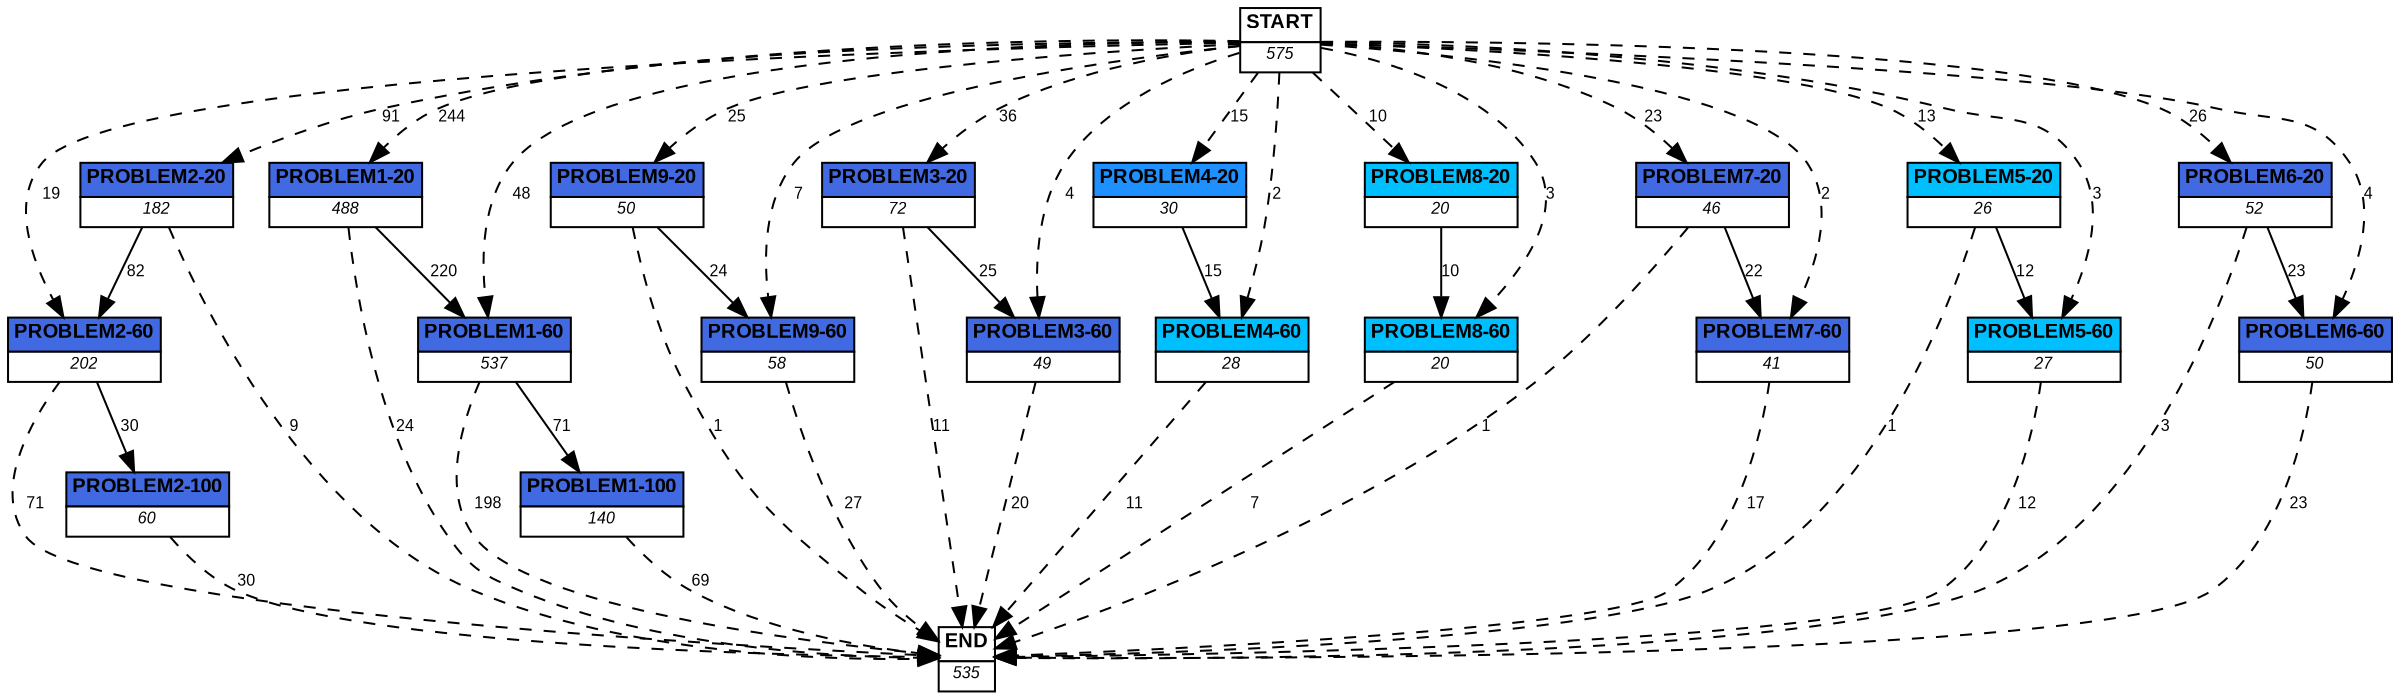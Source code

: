 digraph graphname {
	dpi = 150
	size="16,11!";
	margin = 0;
"PROBLEM1-20" [shape=plain, label=<<table border="0" cellborder="1" cellspacing="0"><tr><td bgcolor="royalblue"><FONT face="Arial" POINT-SIZE="10"><b>PROBLEM1-20</b></FONT></td></tr><tr><td bgcolor="white"><FONT face="Arial" POINT-SIZE="8"><i>488</i></FONT></td></tr></table>>]
"PROBLEM2-20" [shape=plain, label=<<table border="0" cellborder="1" cellspacing="0"><tr><td bgcolor="royalblue"><FONT face="Arial" POINT-SIZE="10"><b>PROBLEM2-20</b></FONT></td></tr><tr><td bgcolor="white"><FONT face="Arial" POINT-SIZE="8"><i>182</i></FONT></td></tr></table>>]
"PROBLEM2-60" [shape=plain, label=<<table border="0" cellborder="1" cellspacing="0"><tr><td bgcolor="royalblue"><FONT face="Arial" POINT-SIZE="10"><b>PROBLEM2-60</b></FONT></td></tr><tr><td bgcolor="white"><FONT face="Arial" POINT-SIZE="8"><i>202</i></FONT></td></tr></table>>]
"PROBLEM9-20" [shape=plain, label=<<table border="0" cellborder="1" cellspacing="0"><tr><td bgcolor="royalblue"><FONT face="Arial" POINT-SIZE="10"><b>PROBLEM9-20</b></FONT></td></tr><tr><td bgcolor="white"><FONT face="Arial" POINT-SIZE="8"><i>50</i></FONT></td></tr></table>>]
"PROBLEM9-60" [shape=plain, label=<<table border="0" cellborder="1" cellspacing="0"><tr><td bgcolor="royalblue"><FONT face="Arial" POINT-SIZE="10"><b>PROBLEM9-60</b></FONT></td></tr><tr><td bgcolor="white"><FONT face="Arial" POINT-SIZE="8"><i>58</i></FONT></td></tr></table>>]
"PROBLEM1-60" [shape=plain, label=<<table border="0" cellborder="1" cellspacing="0"><tr><td bgcolor="royalblue"><FONT face="Arial" POINT-SIZE="10"><b>PROBLEM1-60</b></FONT></td></tr><tr><td bgcolor="white"><FONT face="Arial" POINT-SIZE="8"><i>537</i></FONT></td></tr></table>>]
"PROBLEM3-20" [shape=plain, label=<<table border="0" cellborder="1" cellspacing="0"><tr><td bgcolor="royalblue"><FONT face="Arial" POINT-SIZE="10"><b>PROBLEM3-20</b></FONT></td></tr><tr><td bgcolor="white"><FONT face="Arial" POINT-SIZE="8"><i>72</i></FONT></td></tr></table>>]
"PROBLEM3-60" [shape=plain, label=<<table border="0" cellborder="1" cellspacing="0"><tr><td bgcolor="royalblue"><FONT face="Arial" POINT-SIZE="10"><b>PROBLEM3-60</b></FONT></td></tr><tr><td bgcolor="white"><FONT face="Arial" POINT-SIZE="8"><i>49</i></FONT></td></tr></table>>]
"PROBLEM4-20" [shape=plain, label=<<table border="0" cellborder="1" cellspacing="0"><tr><td bgcolor="dodgerblue"><FONT face="Arial" POINT-SIZE="10"><b>PROBLEM4-20</b></FONT></td></tr><tr><td bgcolor="white"><FONT face="Arial" POINT-SIZE="8"><i>30</i></FONT></td></tr></table>>]
"PROBLEM4-60" [shape=plain, label=<<table border="0" cellborder="1" cellspacing="0"><tr><td bgcolor="deepskyblue"><FONT face="Arial" POINT-SIZE="10"><b>PROBLEM4-60</b></FONT></td></tr><tr><td bgcolor="white"><FONT face="Arial" POINT-SIZE="8"><i>28</i></FONT></td></tr></table>>]
"PROBLEM8-20" [shape=plain, label=<<table border="0" cellborder="1" cellspacing="0"><tr><td bgcolor="deepskyblue"><FONT face="Arial" POINT-SIZE="10"><b>PROBLEM8-20</b></FONT></td></tr><tr><td bgcolor="white"><FONT face="Arial" POINT-SIZE="8"><i>20</i></FONT></td></tr></table>>]
"PROBLEM8-60" [shape=plain, label=<<table border="0" cellborder="1" cellspacing="0"><tr><td bgcolor="deepskyblue"><FONT face="Arial" POINT-SIZE="10"><b>PROBLEM8-60</b></FONT></td></tr><tr><td bgcolor="white"><FONT face="Arial" POINT-SIZE="8"><i>20</i></FONT></td></tr></table>>]
"PROBLEM7-20" [shape=plain, label=<<table border="0" cellborder="1" cellspacing="0"><tr><td bgcolor="royalblue"><FONT face="Arial" POINT-SIZE="10"><b>PROBLEM7-20</b></FONT></td></tr><tr><td bgcolor="white"><FONT face="Arial" POINT-SIZE="8"><i>46</i></FONT></td></tr></table>>]
"PROBLEM7-60" [shape=plain, label=<<table border="0" cellborder="1" cellspacing="0"><tr><td bgcolor="royalblue"><FONT face="Arial" POINT-SIZE="10"><b>PROBLEM7-60</b></FONT></td></tr><tr><td bgcolor="white"><FONT face="Arial" POINT-SIZE="8"><i>41</i></FONT></td></tr></table>>]
"PROBLEM5-20" [shape=plain, label=<<table border="0" cellborder="1" cellspacing="0"><tr><td bgcolor="deepskyblue"><FONT face="Arial" POINT-SIZE="10"><b>PROBLEM5-20</b></FONT></td></tr><tr><td bgcolor="white"><FONT face="Arial" POINT-SIZE="8"><i>26</i></FONT></td></tr></table>>]
"PROBLEM5-60" [shape=plain, label=<<table border="0" cellborder="1" cellspacing="0"><tr><td bgcolor="deepskyblue"><FONT face="Arial" POINT-SIZE="10"><b>PROBLEM5-60</b></FONT></td></tr><tr><td bgcolor="white"><FONT face="Arial" POINT-SIZE="8"><i>27</i></FONT></td></tr></table>>]
"PROBLEM6-20" [shape=plain, label=<<table border="0" cellborder="1" cellspacing="0"><tr><td bgcolor="royalblue"><FONT face="Arial" POINT-SIZE="10"><b>PROBLEM6-20</b></FONT></td></tr><tr><td bgcolor="white"><FONT face="Arial" POINT-SIZE="8"><i>52</i></FONT></td></tr></table>>]
"PROBLEM6-60" [shape=plain, label=<<table border="0" cellborder="1" cellspacing="0"><tr><td bgcolor="royalblue"><FONT face="Arial" POINT-SIZE="10"><b>PROBLEM6-60</b></FONT></td></tr><tr><td bgcolor="white"><FONT face="Arial" POINT-SIZE="8"><i>50</i></FONT></td></tr></table>>]
"PROBLEM1-100" [shape=plain, label=<<table border="0" cellborder="1" cellspacing="0"><tr><td bgcolor="royalblue"><FONT face="Arial" POINT-SIZE="10"><b>PROBLEM1-100</b></FONT></td></tr><tr><td bgcolor="white"><FONT face="Arial" POINT-SIZE="8"><i>140</i></FONT></td></tr></table>>]
"PROBLEM2-100" [shape=plain, label=<<table border="0" cellborder="1" cellspacing="0"><tr><td bgcolor="royalblue"><FONT face="Arial" POINT-SIZE="10"><b>PROBLEM2-100</b></FONT></td></tr><tr><td bgcolor="white"><FONT face="Arial" POINT-SIZE="8"><i>60</i></FONT></td></tr></table>>]
"START" [shape=plain, label=<<table border="0" cellborder="1" cellspacing="0"><tr><td bgcolor="white"><FONT face="Arial" POINT-SIZE="10"><b>START</b></FONT></td></tr><tr><td bgcolor="white"><FONT face="Arial" POINT-SIZE="8"><i>575</i></FONT></td></tr></table>>]
"END" [shape=plain, label=<<table border="0" cellborder="1" cellspacing="0"><tr><td bgcolor="white"><FONT face="Arial" POINT-SIZE="10"><b>END</b></FONT></td></tr><tr><td bgcolor="white"><FONT face="Arial" POINT-SIZE="8"><i>535</i></FONT></td></tr></table>>]
"PROBLEM1-20" -> "PROBLEM1-60" [ label ="220" labelfloat=false fontname="Arial" fontsize=8]
"PROBLEM1-20" -> "END" [ style = dashed label ="24" labelfloat=false fontname="Arial" fontsize=8]
"PROBLEM2-20" -> "PROBLEM2-60" [ label ="82" labelfloat=false fontname="Arial" fontsize=8]
"PROBLEM2-20" -> "END" [ style = dashed label ="9" labelfloat=false fontname="Arial" fontsize=8]
"PROBLEM2-60" -> "PROBLEM2-100" [ label ="30" labelfloat=false fontname="Arial" fontsize=8]
"PROBLEM2-60" -> "END" [ style = dashed label ="71" labelfloat=false fontname="Arial" fontsize=8]
"PROBLEM9-20" -> "PROBLEM9-60" [ label ="24" labelfloat=false fontname="Arial" fontsize=8]
"PROBLEM9-20" -> "END" [ style = dashed label ="1" labelfloat=false fontname="Arial" fontsize=8]
"PROBLEM9-60" -> "END" [ style = dashed label ="27" labelfloat=false fontname="Arial" fontsize=8]
"PROBLEM1-60" -> "PROBLEM1-100" [ label ="71" labelfloat=false fontname="Arial" fontsize=8]
"PROBLEM1-60" -> "END" [ style = dashed label ="198" labelfloat=false fontname="Arial" fontsize=8]
"PROBLEM3-20" -> "PROBLEM3-60" [ label ="25" labelfloat=false fontname="Arial" fontsize=8]
"PROBLEM3-20" -> "END" [ style = dashed label ="11" labelfloat=false fontname="Arial" fontsize=8]
"PROBLEM3-60" -> "END" [ style = dashed label ="20" labelfloat=false fontname="Arial" fontsize=8]
"PROBLEM4-20" -> "PROBLEM4-60" [ label ="15" labelfloat=false fontname="Arial" fontsize=8]
"PROBLEM4-60" -> "END" [ style = dashed label ="11" labelfloat=false fontname="Arial" fontsize=8]
"PROBLEM8-20" -> "PROBLEM8-60" [ label ="10" labelfloat=false fontname="Arial" fontsize=8]
"PROBLEM8-60" -> "END" [ style = dashed label ="7" labelfloat=false fontname="Arial" fontsize=8]
"PROBLEM7-20" -> "PROBLEM7-60" [ label ="22" labelfloat=false fontname="Arial" fontsize=8]
"PROBLEM7-20" -> "END" [ style = dashed label ="1" labelfloat=false fontname="Arial" fontsize=8]
"PROBLEM7-60" -> "END" [ style = dashed label ="17" labelfloat=false fontname="Arial" fontsize=8]
"PROBLEM5-20" -> "PROBLEM5-60" [ label ="12" labelfloat=false fontname="Arial" fontsize=8]
"PROBLEM5-20" -> "END" [ style = dashed label ="1" labelfloat=false fontname="Arial" fontsize=8]
"PROBLEM5-60" -> "END" [ style = dashed label ="12" labelfloat=false fontname="Arial" fontsize=8]
"PROBLEM6-20" -> "PROBLEM6-60" [ label ="23" labelfloat=false fontname="Arial" fontsize=8]
"PROBLEM6-20" -> "END" [ style = dashed label ="3" labelfloat=false fontname="Arial" fontsize=8]
"PROBLEM6-60" -> "END" [ style = dashed label ="23" labelfloat=false fontname="Arial" fontsize=8]
"PROBLEM1-100" -> "END" [ style = dashed label ="69" labelfloat=false fontname="Arial" fontsize=8]
"PROBLEM2-100" -> "END" [ style = dashed label ="30" labelfloat=false fontname="Arial" fontsize=8]
"START" -> "PROBLEM1-20" [ style = dashed label ="244" labelfloat=false fontname="Arial" fontsize=8]
"START" -> "PROBLEM2-20" [ style = dashed label ="91" labelfloat=false fontname="Arial" fontsize=8]
"START" -> "PROBLEM2-60" [ style = dashed label ="19" labelfloat=false fontname="Arial" fontsize=8]
"START" -> "PROBLEM9-20" [ style = dashed label ="25" labelfloat=false fontname="Arial" fontsize=8]
"START" -> "PROBLEM9-60" [ style = dashed label ="7" labelfloat=false fontname="Arial" fontsize=8]
"START" -> "PROBLEM1-60" [ style = dashed label ="48" labelfloat=false fontname="Arial" fontsize=8]
"START" -> "PROBLEM3-20" [ style = dashed label ="36" labelfloat=false fontname="Arial" fontsize=8]
"START" -> "PROBLEM3-60" [ style = dashed label ="4" labelfloat=false fontname="Arial" fontsize=8]
"START" -> "PROBLEM4-20" [ style = dashed label ="15" labelfloat=false fontname="Arial" fontsize=8]
"START" -> "PROBLEM4-60" [ style = dashed label ="2" labelfloat=false fontname="Arial" fontsize=8]
"START" -> "PROBLEM8-20" [ style = dashed label ="10" labelfloat=false fontname="Arial" fontsize=8]
"START" -> "PROBLEM8-60" [ style = dashed label ="3" labelfloat=false fontname="Arial" fontsize=8]
"START" -> "PROBLEM7-20" [ style = dashed label ="23" labelfloat=false fontname="Arial" fontsize=8]
"START" -> "PROBLEM7-60" [ style = dashed label ="2" labelfloat=false fontname="Arial" fontsize=8]
"START" -> "PROBLEM5-20" [ style = dashed label ="13" labelfloat=false fontname="Arial" fontsize=8]
"START" -> "PROBLEM5-60" [ style = dashed label ="3" labelfloat=false fontname="Arial" fontsize=8]
"START" -> "PROBLEM6-20" [ style = dashed label ="26" labelfloat=false fontname="Arial" fontsize=8]
"START" -> "PROBLEM6-60" [ style = dashed label ="4" labelfloat=false fontname="Arial" fontsize=8]
}